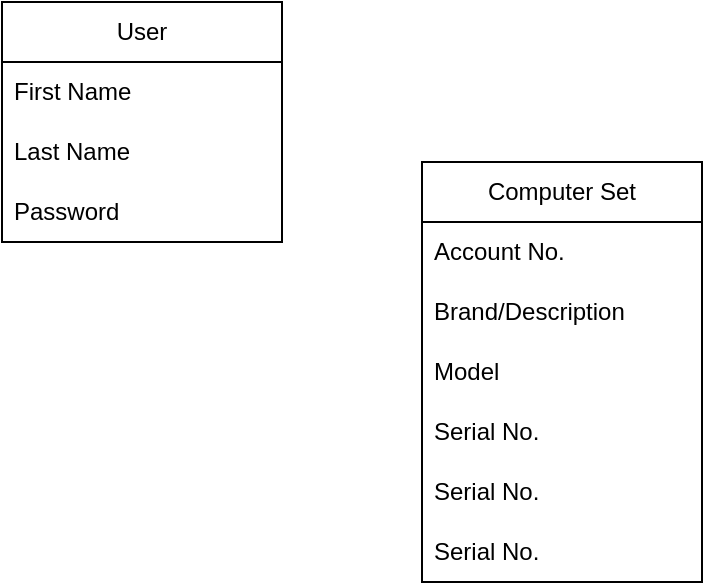<mxfile version="24.7.17">
  <diagram name="Page-1" id="2jkKp4wUXqR1FVXrowP7">
    <mxGraphModel dx="880" dy="478" grid="1" gridSize="10" guides="1" tooltips="1" connect="1" arrows="1" fold="1" page="1" pageScale="1" pageWidth="850" pageHeight="1100" math="0" shadow="0">
      <root>
        <mxCell id="0" />
        <mxCell id="1" parent="0" />
        <mxCell id="J1ZfaKon6qGOjvFu2ghl-2" value="User" style="swimlane;fontStyle=0;childLayout=stackLayout;horizontal=1;startSize=30;horizontalStack=0;resizeParent=1;resizeParentMax=0;resizeLast=0;collapsible=1;marginBottom=0;whiteSpace=wrap;html=1;" vertex="1" parent="1">
          <mxGeometry x="140" y="110" width="140" height="120" as="geometry" />
        </mxCell>
        <mxCell id="J1ZfaKon6qGOjvFu2ghl-3" value="First Name" style="text;strokeColor=none;fillColor=none;align=left;verticalAlign=middle;spacingLeft=4;spacingRight=4;overflow=hidden;points=[[0,0.5],[1,0.5]];portConstraint=eastwest;rotatable=0;whiteSpace=wrap;html=1;" vertex="1" parent="J1ZfaKon6qGOjvFu2ghl-2">
          <mxGeometry y="30" width="140" height="30" as="geometry" />
        </mxCell>
        <mxCell id="J1ZfaKon6qGOjvFu2ghl-4" value="Last Name" style="text;strokeColor=none;fillColor=none;align=left;verticalAlign=middle;spacingLeft=4;spacingRight=4;overflow=hidden;points=[[0,0.5],[1,0.5]];portConstraint=eastwest;rotatable=0;whiteSpace=wrap;html=1;" vertex="1" parent="J1ZfaKon6qGOjvFu2ghl-2">
          <mxGeometry y="60" width="140" height="30" as="geometry" />
        </mxCell>
        <mxCell id="J1ZfaKon6qGOjvFu2ghl-5" value="Password" style="text;strokeColor=none;fillColor=none;align=left;verticalAlign=middle;spacingLeft=4;spacingRight=4;overflow=hidden;points=[[0,0.5],[1,0.5]];portConstraint=eastwest;rotatable=0;whiteSpace=wrap;html=1;" vertex="1" parent="J1ZfaKon6qGOjvFu2ghl-2">
          <mxGeometry y="90" width="140" height="30" as="geometry" />
        </mxCell>
        <mxCell id="J1ZfaKon6qGOjvFu2ghl-7" value="Computer Set" style="swimlane;fontStyle=0;childLayout=stackLayout;horizontal=1;startSize=30;horizontalStack=0;resizeParent=1;resizeParentMax=0;resizeLast=0;collapsible=1;marginBottom=0;whiteSpace=wrap;html=1;" vertex="1" parent="1">
          <mxGeometry x="350" y="190" width="140" height="210" as="geometry" />
        </mxCell>
        <mxCell id="J1ZfaKon6qGOjvFu2ghl-8" value="Account No." style="text;strokeColor=none;fillColor=none;align=left;verticalAlign=middle;spacingLeft=4;spacingRight=4;overflow=hidden;points=[[0,0.5],[1,0.5]];portConstraint=eastwest;rotatable=0;whiteSpace=wrap;html=1;" vertex="1" parent="J1ZfaKon6qGOjvFu2ghl-7">
          <mxGeometry y="30" width="140" height="30" as="geometry" />
        </mxCell>
        <mxCell id="J1ZfaKon6qGOjvFu2ghl-9" value="Brand/Description" style="text;strokeColor=none;fillColor=none;align=left;verticalAlign=middle;spacingLeft=4;spacingRight=4;overflow=hidden;points=[[0,0.5],[1,0.5]];portConstraint=eastwest;rotatable=0;whiteSpace=wrap;html=1;" vertex="1" parent="J1ZfaKon6qGOjvFu2ghl-7">
          <mxGeometry y="60" width="140" height="30" as="geometry" />
        </mxCell>
        <mxCell id="J1ZfaKon6qGOjvFu2ghl-10" value="Model" style="text;strokeColor=none;fillColor=none;align=left;verticalAlign=middle;spacingLeft=4;spacingRight=4;overflow=hidden;points=[[0,0.5],[1,0.5]];portConstraint=eastwest;rotatable=0;whiteSpace=wrap;html=1;" vertex="1" parent="J1ZfaKon6qGOjvFu2ghl-7">
          <mxGeometry y="90" width="140" height="30" as="geometry" />
        </mxCell>
        <mxCell id="J1ZfaKon6qGOjvFu2ghl-11" value="Serial No." style="text;strokeColor=none;fillColor=none;align=left;verticalAlign=middle;spacingLeft=4;spacingRight=4;overflow=hidden;points=[[0,0.5],[1,0.5]];portConstraint=eastwest;rotatable=0;whiteSpace=wrap;html=1;" vertex="1" parent="J1ZfaKon6qGOjvFu2ghl-7">
          <mxGeometry y="120" width="140" height="30" as="geometry" />
        </mxCell>
        <mxCell id="J1ZfaKon6qGOjvFu2ghl-12" value="Serial No." style="text;strokeColor=none;fillColor=none;align=left;verticalAlign=middle;spacingLeft=4;spacingRight=4;overflow=hidden;points=[[0,0.5],[1,0.5]];portConstraint=eastwest;rotatable=0;whiteSpace=wrap;html=1;" vertex="1" parent="J1ZfaKon6qGOjvFu2ghl-7">
          <mxGeometry y="150" width="140" height="30" as="geometry" />
        </mxCell>
        <mxCell id="J1ZfaKon6qGOjvFu2ghl-13" value="Serial No." style="text;strokeColor=none;fillColor=none;align=left;verticalAlign=middle;spacingLeft=4;spacingRight=4;overflow=hidden;points=[[0,0.5],[1,0.5]];portConstraint=eastwest;rotatable=0;whiteSpace=wrap;html=1;" vertex="1" parent="J1ZfaKon6qGOjvFu2ghl-7">
          <mxGeometry y="180" width="140" height="30" as="geometry" />
        </mxCell>
      </root>
    </mxGraphModel>
  </diagram>
</mxfile>
